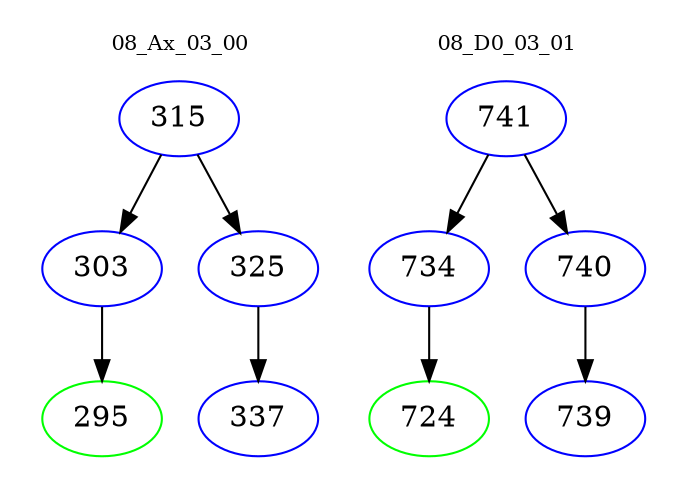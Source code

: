 digraph{
subgraph cluster_0 {
color = white
label = "08_Ax_03_00";
fontsize=10;
T0_315 [label="315", color="blue"]
T0_315 -> T0_303 [color="black"]
T0_303 [label="303", color="blue"]
T0_303 -> T0_295 [color="black"]
T0_295 [label="295", color="green"]
T0_315 -> T0_325 [color="black"]
T0_325 [label="325", color="blue"]
T0_325 -> T0_337 [color="black"]
T0_337 [label="337", color="blue"]
}
subgraph cluster_1 {
color = white
label = "08_D0_03_01";
fontsize=10;
T1_741 [label="741", color="blue"]
T1_741 -> T1_734 [color="black"]
T1_734 [label="734", color="blue"]
T1_734 -> T1_724 [color="black"]
T1_724 [label="724", color="green"]
T1_741 -> T1_740 [color="black"]
T1_740 [label="740", color="blue"]
T1_740 -> T1_739 [color="black"]
T1_739 [label="739", color="blue"]
}
}
